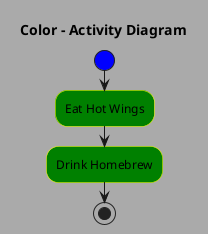 @startuml

title Color - Activity Diagram


skinparam backgroundColor #AAAAAA
skinparam activity {
  StartColor Blue
  EndColor Red
  BackgroundColor Green
  BorderColor Yellow
}

start

:Eat Hot Wings;

:Drink Homebrew;

stop

@enduml